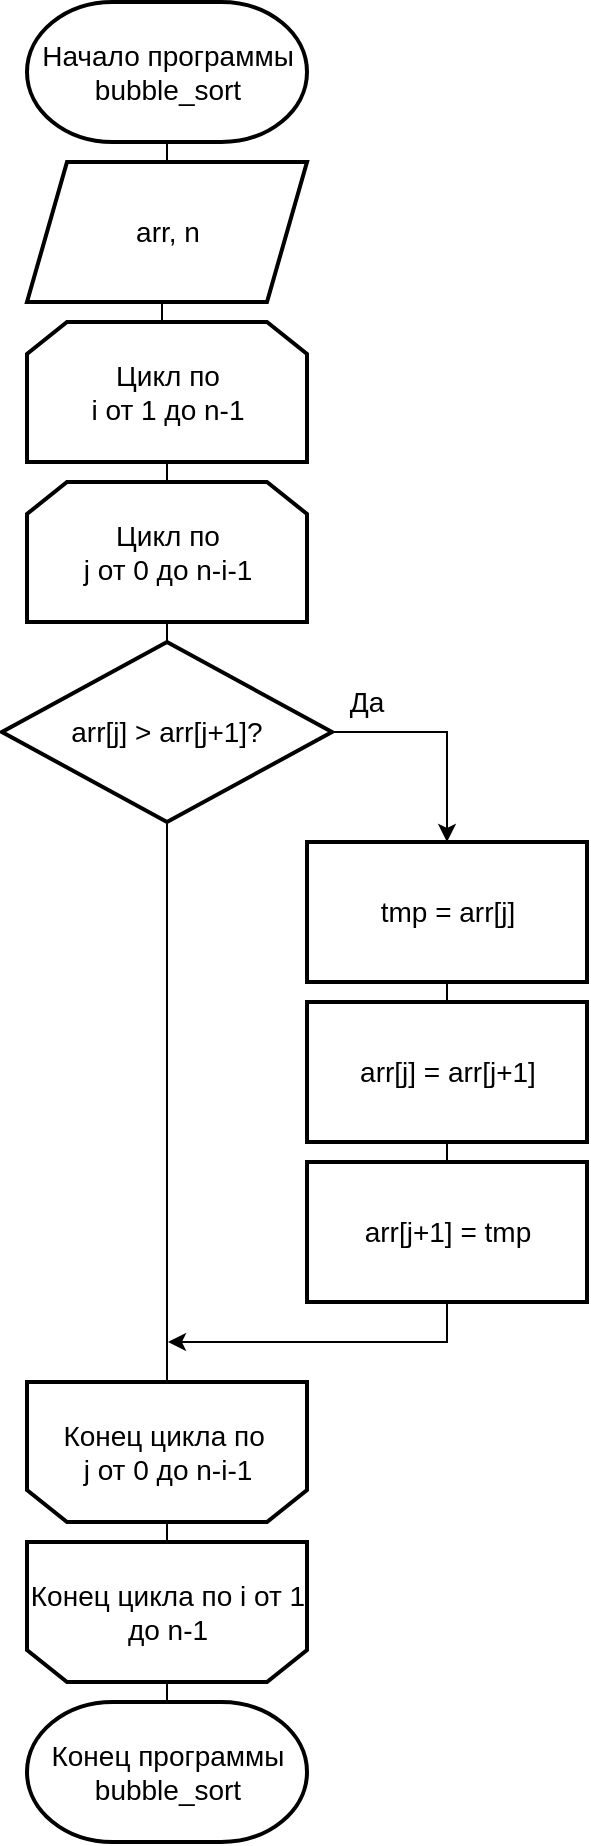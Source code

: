 <mxfile version="13.9.9" type="device"><diagram id="C5RBs43oDa-KdzZeNtuy" name="Page-1"><mxGraphModel dx="845" dy="1073" grid="1" gridSize="10" guides="1" tooltips="1" connect="1" arrows="1" fold="1" page="1" pageScale="1" pageWidth="827" pageHeight="1169" math="0" shadow="0"><root><mxCell id="WIyWlLk6GJQsqaUBKTNV-0"/><mxCell id="WIyWlLk6GJQsqaUBKTNV-1" parent="WIyWlLk6GJQsqaUBKTNV-0"/><mxCell id="wv_e2sPsDRJKBwyALWUc-2" style="edgeStyle=orthogonalEdgeStyle;rounded=0;orthogonalLoop=1;jettySize=auto;html=1;entryX=0.5;entryY=1;entryDx=0;entryDy=0;entryPerimeter=0;endArrow=none;endFill=0;" parent="WIyWlLk6GJQsqaUBKTNV-1" source="wv_e2sPsDRJKBwyALWUc-16" target="wv_e2sPsDRJKBwyALWUc-14" edge="1"><mxGeometry relative="1" as="geometry"/></mxCell><mxCell id="wv_e2sPsDRJKBwyALWUc-14" value="&lt;font style=&quot;font-size: 14px&quot;&gt;Начало программы&lt;br&gt;bubble_sort&lt;br&gt;&lt;/font&gt;" style="strokeWidth=2;html=1;shape=mxgraph.flowchart.terminator;whiteSpace=wrap;fontSize=14;fontFamily=Helvetica;" parent="WIyWlLk6GJQsqaUBKTNV-1" vertex="1"><mxGeometry x="322.5" width="140" height="70" as="geometry"/></mxCell><mxCell id="wv_e2sPsDRJKBwyALWUc-15" style="edgeStyle=orthogonalEdgeStyle;rounded=0;orthogonalLoop=1;jettySize=auto;html=1;exitX=0.5;exitY=1;exitDx=0;exitDy=0;entryX=0.5;entryY=0;entryDx=0;entryDy=0;endArrow=none;endFill=0;" parent="WIyWlLk6GJQsqaUBKTNV-1" source="wv_e2sPsDRJKBwyALWUc-16" edge="1"><mxGeometry relative="1" as="geometry"><mxPoint x="390" y="160" as="targetPoint"/></mxGeometry></mxCell><mxCell id="wv_e2sPsDRJKBwyALWUc-16" value="arr, n" style="shape=parallelogram;perimeter=parallelogramPerimeter;whiteSpace=wrap;html=1;fixedSize=1;strokeWidth=2;fontSize=14;" parent="WIyWlLk6GJQsqaUBKTNV-1" vertex="1"><mxGeometry x="322.5" y="80" width="140" height="70" as="geometry"/></mxCell><mxCell id="wv_e2sPsDRJKBwyALWUc-52" value="tmp = arr[j]" style="rounded=0;whiteSpace=wrap;html=1;strokeWidth=2;fontSize=14;" parent="WIyWlLk6GJQsqaUBKTNV-1" vertex="1"><mxGeometry x="462.5" y="420" width="140" height="70" as="geometry"/></mxCell><mxCell id="HZFXGqJRG7p_bz-bEhk1-4" style="edgeStyle=orthogonalEdgeStyle;rounded=0;orthogonalLoop=1;jettySize=auto;html=1;exitX=0.5;exitY=1;exitDx=0;exitDy=0;entryX=0.5;entryY=0;entryDx=0;entryDy=0;startArrow=none;startFill=0;endArrow=none;endFill=0;" edge="1" parent="WIyWlLk6GJQsqaUBKTNV-1" source="2J-phm82sgpStHZ7rau4-0" target="2C3xqqaTJMv-YS1SR0Zk-1"><mxGeometry relative="1" as="geometry"/></mxCell><mxCell id="2J-phm82sgpStHZ7rau4-0" value="&lt;span style=&quot;font-size: 14px&quot;&gt;Цикл по &lt;br&gt;i от 1 до n-1&lt;/span&gt;" style="shape=loopLimit;whiteSpace=wrap;html=1;strokeWidth=2;" parent="WIyWlLk6GJQsqaUBKTNV-1" vertex="1"><mxGeometry x="322.5" y="160" width="140" height="70" as="geometry"/></mxCell><mxCell id="HZFXGqJRG7p_bz-bEhk1-5" style="edgeStyle=orthogonalEdgeStyle;rounded=0;orthogonalLoop=1;jettySize=auto;html=1;exitX=0.5;exitY=1;exitDx=0;exitDy=0;entryX=0.5;entryY=0;entryDx=0;entryDy=0;startArrow=none;startFill=0;endArrow=none;endFill=0;" edge="1" parent="WIyWlLk6GJQsqaUBKTNV-1" source="2C3xqqaTJMv-YS1SR0Zk-1" target="HZFXGqJRG7p_bz-bEhk1-0"><mxGeometry relative="1" as="geometry"/></mxCell><mxCell id="2C3xqqaTJMv-YS1SR0Zk-1" value="&lt;span style=&quot;font-size: 14px&quot;&gt;Цикл по &lt;br&gt;j от 0 до n-i-1&lt;/span&gt;" style="shape=loopLimit;whiteSpace=wrap;html=1;strokeWidth=2;" parent="WIyWlLk6GJQsqaUBKTNV-1" vertex="1"><mxGeometry x="322.5" y="240" width="140" height="70" as="geometry"/></mxCell><mxCell id="2J-phm82sgpStHZ7rau4-2" value="&lt;span style=&quot;font-size: 14px&quot;&gt;Конец цикла&amp;nbsp;&lt;/span&gt;&lt;span style=&quot;font-size: 14px&quot;&gt;по&amp;nbsp;&lt;/span&gt;&lt;br style=&quot;font-size: 14px&quot;&gt;&lt;span style=&quot;font-size: 14px&quot;&gt;j от 0 до n-i-1&lt;/span&gt;" style="shape=loopLimit;whiteSpace=wrap;html=1;strokeWidth=2;direction=west;" parent="WIyWlLk6GJQsqaUBKTNV-1" vertex="1"><mxGeometry x="322.5" y="690" width="140" height="70" as="geometry"/></mxCell><mxCell id="2C3xqqaTJMv-YS1SR0Zk-17" style="edgeStyle=orthogonalEdgeStyle;rounded=0;orthogonalLoop=1;jettySize=auto;html=1;entryX=0.5;entryY=0;entryDx=0;entryDy=0;entryPerimeter=0;endArrow=none;endFill=0;" parent="WIyWlLk6GJQsqaUBKTNV-1" source="2J-phm82sgpStHZ7rau4-3" target="2C3xqqaTJMv-YS1SR0Zk-6" edge="1"><mxGeometry relative="1" as="geometry"/></mxCell><mxCell id="HZFXGqJRG7p_bz-bEhk1-12" style="edgeStyle=orthogonalEdgeStyle;rounded=0;orthogonalLoop=1;jettySize=auto;html=1;exitX=0.5;exitY=1;exitDx=0;exitDy=0;entryX=0.5;entryY=0;entryDx=0;entryDy=0;startArrow=none;startFill=0;endArrow=none;endFill=0;fontSize=14;" edge="1" parent="WIyWlLk6GJQsqaUBKTNV-1" source="2J-phm82sgpStHZ7rau4-3" target="2J-phm82sgpStHZ7rau4-2"><mxGeometry relative="1" as="geometry"/></mxCell><mxCell id="2J-phm82sgpStHZ7rau4-3" value="&lt;span style=&quot;font-size: 14px&quot;&gt;Конец цикла&amp;nbsp;&lt;/span&gt;&lt;span style=&quot;font-size: 14px&quot;&gt;по i от 1 до n-1&lt;/span&gt;" style="shape=loopLimit;whiteSpace=wrap;html=1;strokeWidth=2;direction=west;" parent="WIyWlLk6GJQsqaUBKTNV-1" vertex="1"><mxGeometry x="322.5" y="770" width="140" height="70" as="geometry"/></mxCell><mxCell id="2C3xqqaTJMv-YS1SR0Zk-6" value="Конец программы bubble_sort" style="strokeWidth=2;html=1;shape=mxgraph.flowchart.terminator;whiteSpace=wrap;fontSize=14;" parent="WIyWlLk6GJQsqaUBKTNV-1" vertex="1"><mxGeometry x="322.5" y="850" width="140" height="70" as="geometry"/></mxCell><mxCell id="HZFXGqJRG7p_bz-bEhk1-6" style="edgeStyle=orthogonalEdgeStyle;rounded=0;orthogonalLoop=1;jettySize=auto;html=1;exitX=1;exitY=0.5;exitDx=0;exitDy=0;entryX=0.5;entryY=0;entryDx=0;entryDy=0;startArrow=none;startFill=0;" edge="1" parent="WIyWlLk6GJQsqaUBKTNV-1" source="HZFXGqJRG7p_bz-bEhk1-0" target="wv_e2sPsDRJKBwyALWUc-52"><mxGeometry relative="1" as="geometry"/></mxCell><mxCell id="HZFXGqJRG7p_bz-bEhk1-10" value="Да" style="edgeLabel;html=1;align=center;verticalAlign=middle;resizable=0;points=[];fontSize=14;" vertex="1" connectable="0" parent="HZFXGqJRG7p_bz-bEhk1-6"><mxGeometry x="-0.698" y="2" relative="1" as="geometry"><mxPoint y="-13" as="offset"/></mxGeometry></mxCell><mxCell id="HZFXGqJRG7p_bz-bEhk1-11" style="edgeStyle=orthogonalEdgeStyle;rounded=0;orthogonalLoop=1;jettySize=auto;html=1;exitX=0.5;exitY=1;exitDx=0;exitDy=0;startArrow=none;startFill=0;endArrow=none;endFill=0;fontSize=14;" edge="1" parent="WIyWlLk6GJQsqaUBKTNV-1" source="HZFXGqJRG7p_bz-bEhk1-0" target="2J-phm82sgpStHZ7rau4-2"><mxGeometry relative="1" as="geometry"/></mxCell><mxCell id="HZFXGqJRG7p_bz-bEhk1-0" value="&lt;span style=&quot;font-size: 14px&quot;&gt;arr[j] &amp;gt; arr[j+1]?&lt;/span&gt;" style="rhombus;whiteSpace=wrap;html=1;strokeWidth=2;fontSize=14;" vertex="1" parent="WIyWlLk6GJQsqaUBKTNV-1"><mxGeometry x="310" y="320" width="165" height="90" as="geometry"/></mxCell><mxCell id="HZFXGqJRG7p_bz-bEhk1-7" style="edgeStyle=orthogonalEdgeStyle;rounded=0;orthogonalLoop=1;jettySize=auto;html=1;exitX=0.5;exitY=0;exitDx=0;exitDy=0;entryX=0.5;entryY=1;entryDx=0;entryDy=0;startArrow=none;startFill=0;endArrow=none;endFill=0;" edge="1" parent="WIyWlLk6GJQsqaUBKTNV-1" source="HZFXGqJRG7p_bz-bEhk1-1" target="wv_e2sPsDRJKBwyALWUc-52"><mxGeometry relative="1" as="geometry"/></mxCell><mxCell id="HZFXGqJRG7p_bz-bEhk1-1" value="arr[j] = arr[j+1]" style="rounded=0;whiteSpace=wrap;html=1;strokeWidth=2;fontSize=14;" vertex="1" parent="WIyWlLk6GJQsqaUBKTNV-1"><mxGeometry x="462.5" y="500" width="140" height="70" as="geometry"/></mxCell><mxCell id="HZFXGqJRG7p_bz-bEhk1-8" style="edgeStyle=orthogonalEdgeStyle;rounded=0;orthogonalLoop=1;jettySize=auto;html=1;exitX=0.5;exitY=0;exitDx=0;exitDy=0;entryX=0.5;entryY=1;entryDx=0;entryDy=0;startArrow=none;startFill=0;endArrow=none;endFill=0;" edge="1" parent="WIyWlLk6GJQsqaUBKTNV-1" source="HZFXGqJRG7p_bz-bEhk1-2" target="HZFXGqJRG7p_bz-bEhk1-1"><mxGeometry relative="1" as="geometry"/></mxCell><mxCell id="HZFXGqJRG7p_bz-bEhk1-9" style="edgeStyle=orthogonalEdgeStyle;rounded=0;orthogonalLoop=1;jettySize=auto;html=1;exitX=0.5;exitY=1;exitDx=0;exitDy=0;startArrow=none;startFill=0;endArrow=classic;endFill=1;" edge="1" parent="WIyWlLk6GJQsqaUBKTNV-1" source="HZFXGqJRG7p_bz-bEhk1-2"><mxGeometry relative="1" as="geometry"><mxPoint x="393" y="670" as="targetPoint"/><Array as="points"><mxPoint x="533" y="670"/></Array></mxGeometry></mxCell><mxCell id="HZFXGqJRG7p_bz-bEhk1-2" value="arr[j+1] = tmp" style="rounded=0;whiteSpace=wrap;html=1;strokeWidth=2;fontSize=14;" vertex="1" parent="WIyWlLk6GJQsqaUBKTNV-1"><mxGeometry x="462.5" y="580" width="140" height="70" as="geometry"/></mxCell></root></mxGraphModel></diagram></mxfile>